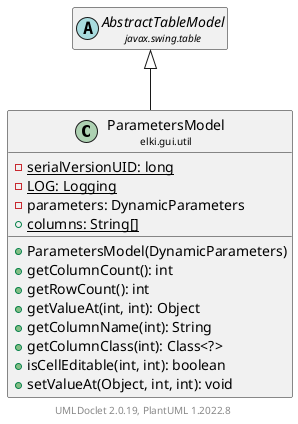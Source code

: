 @startuml
    remove .*\.(Instance|Par|Parameterizer|Factory)$
    set namespaceSeparator none
    hide empty fields
    hide empty methods

    class "<size:14>ParametersModel\n<size:10>elki.gui.util" as elki.gui.util.ParametersModel [[ParametersModel.html]] {
        {static} -serialVersionUID: long
        {static} -LOG: Logging
        -parameters: DynamicParameters
        {static} +columns: String[]
        +ParametersModel(DynamicParameters)
        +getColumnCount(): int
        +getRowCount(): int
        +getValueAt(int, int): Object
        +getColumnName(int): String
        +getColumnClass(int): Class<?>
        +isCellEditable(int, int): boolean
        +setValueAt(Object, int, int): void
    }

    abstract class "<size:14>AbstractTableModel\n<size:10>javax.swing.table" as javax.swing.table.AbstractTableModel

    javax.swing.table.AbstractTableModel <|-- elki.gui.util.ParametersModel

    center footer UMLDoclet 2.0.19, PlantUML 1.2022.8
@enduml
